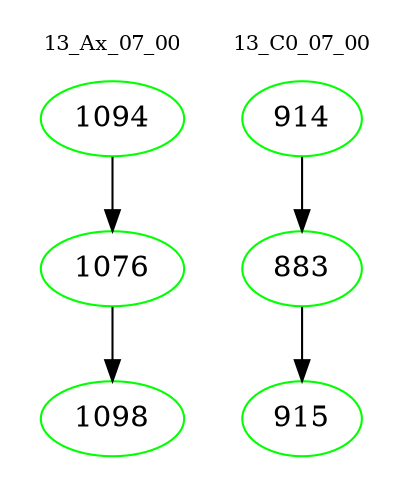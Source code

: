 digraph{
subgraph cluster_0 {
color = white
label = "13_Ax_07_00";
fontsize=10;
T0_1094 [label="1094", color="green"]
T0_1094 -> T0_1076 [color="black"]
T0_1076 [label="1076", color="green"]
T0_1076 -> T0_1098 [color="black"]
T0_1098 [label="1098", color="green"]
}
subgraph cluster_1 {
color = white
label = "13_C0_07_00";
fontsize=10;
T1_914 [label="914", color="green"]
T1_914 -> T1_883 [color="black"]
T1_883 [label="883", color="green"]
T1_883 -> T1_915 [color="black"]
T1_915 [label="915", color="green"]
}
}
